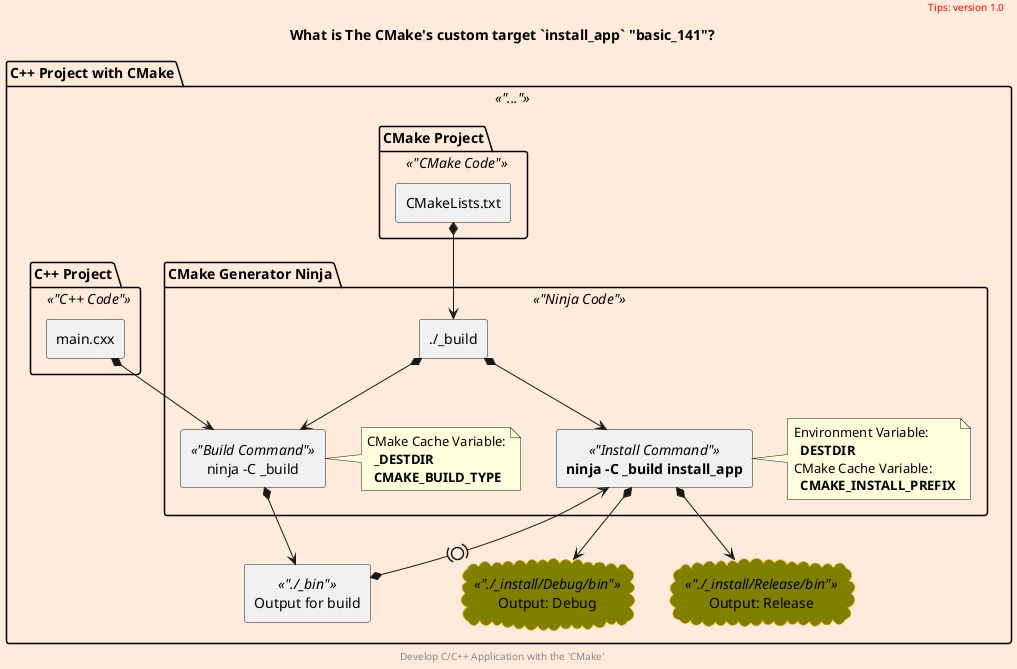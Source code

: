 @startuml destdir_final
scale 700 width
skinparam backgroundColor #FFEBDC
scale 1

skinparam cloud {
  backgroundColor Olive
  borderColor orange
}

'left to right direction
package "C++ Project with CMake" <<"...">> as project {
  package "CMake Project" <<"CMake Code">> as cmake_project {
    rectangle "CMakeLists.txt" as cmake_code
  }
  package "CMake Generator Ninja" <<"Ninja Code">> as ninja_project {
    rectangle "./_build" as ninja_code
    rectangle "ninja -C _build" <<"Build Command">> as cmd_build
    rectangle "**ninja -C _build install_app**" <<"Install Command">> as cmd_install
    note right of cmd_build
      CMake Cache Variable:
        **_DESTDIR**
        **CMAKE_BUILD_TYPE**
    endnote
    note right of cmd_install
      Environment Variable:
        **DESTDIR**
      CMake Cache Variable:
        **CMAKE_INSTALL_PREFIX**
    endnote
  }
  package "C++ Project" <<"C++ Code">> as c_project {
    rectangle "main.cxx" as c_code
  }
  rectangle "Output for build" <<"./_bin">> as output_build

  cloud "Output: Debug" <<"./_install/Debug/bin">> as output_debug
  cloud "Output: Release" <<"./_install/Release/bin">> as output_release
}
cmake_code *--> ninja_code
ninja_code *--> cmd_build
ninja_code *--> cmd_install
c_code *--> cmd_build
cmd_build *--> output_build
output_build *-(0)-> cmd_install
cmd_install *--> output_debug

cmd_install *--> output_release



title
  What is The CMake's custom target `install_app` "basic_141"?
end title

header
  <font color=red>Tips: version 1.0</font>
endheader

center footer Develop C/C++ Application with the 'CMake'

@enduml